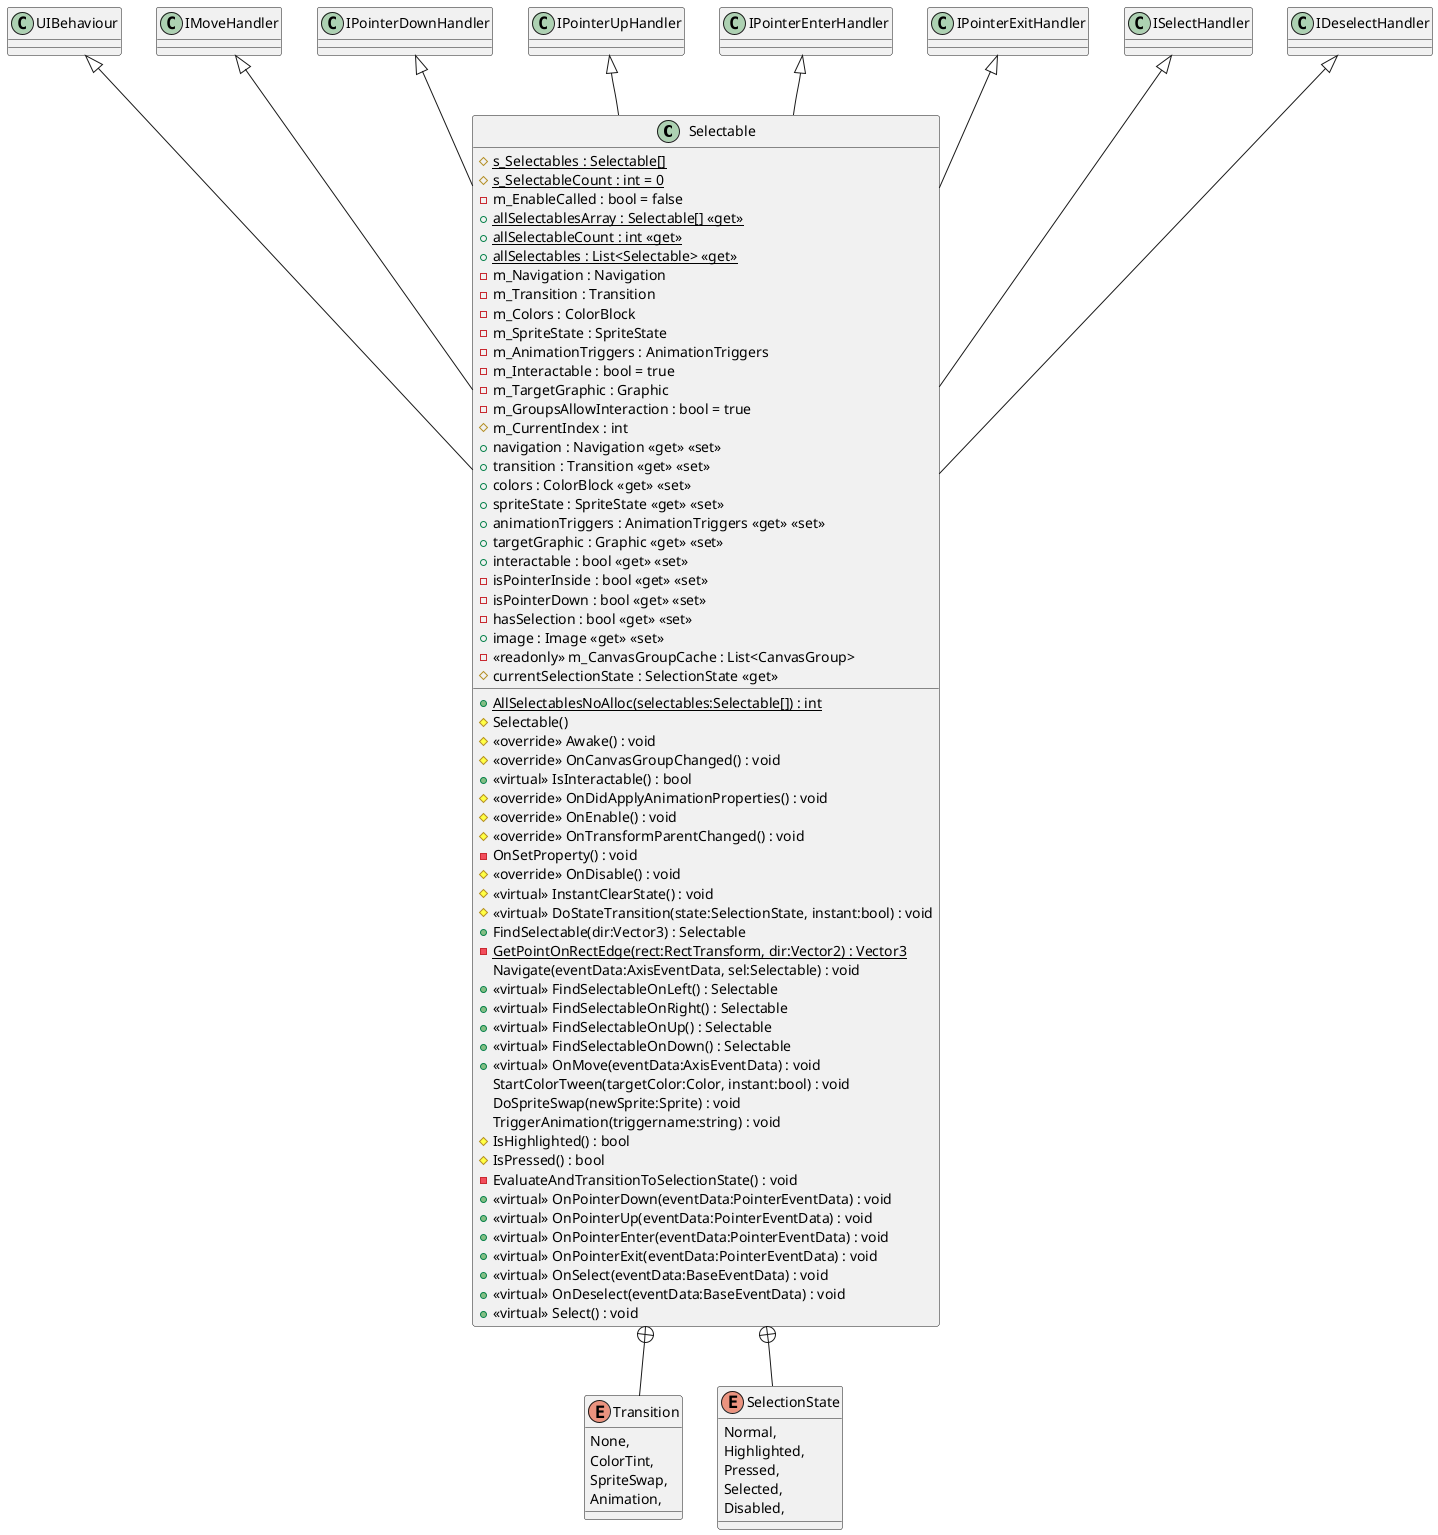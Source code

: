@startuml
class Selectable {
    # {static} s_Selectables : Selectable[]
    # {static} s_SelectableCount : int = 0
    - m_EnableCalled : bool = false
    + {static} allSelectablesArray : Selectable[] <<get>>
    + {static} allSelectableCount : int <<get>>
    + {static} allSelectables : List<Selectable> <<get>>
    + {static} AllSelectablesNoAlloc(selectables:Selectable[]) : int
    - m_Navigation : Navigation
    - m_Transition : Transition
    - m_Colors : ColorBlock
    - m_SpriteState : SpriteState
    - m_AnimationTriggers : AnimationTriggers
    - m_Interactable : bool = true
    - m_TargetGraphic : Graphic
    - m_GroupsAllowInteraction : bool = true
    # m_CurrentIndex : int
    + navigation : Navigation <<get>> <<set>>
    + transition : Transition <<get>> <<set>>
    + colors : ColorBlock <<get>> <<set>>
    + spriteState : SpriteState <<get>> <<set>>
    + animationTriggers : AnimationTriggers <<get>> <<set>>
    + targetGraphic : Graphic <<get>> <<set>>
    + interactable : bool <<get>> <<set>>
    - isPointerInside : bool <<get>> <<set>>
    - isPointerDown : bool <<get>> <<set>>
    - hasSelection : bool <<get>> <<set>>
    # Selectable()
    + image : Image <<get>> <<set>>
    # <<override>> Awake() : void
    - <<readonly>> m_CanvasGroupCache : List<CanvasGroup>
    # <<override>> OnCanvasGroupChanged() : void
    + <<virtual>> IsInteractable() : bool
    # <<override>> OnDidApplyAnimationProperties() : void
    # <<override>> OnEnable() : void
    # <<override>> OnTransformParentChanged() : void
    - OnSetProperty() : void
    # <<override>> OnDisable() : void
    # currentSelectionState : SelectionState <<get>>
    # <<virtual>> InstantClearState() : void
    # <<virtual>> DoStateTransition(state:SelectionState, instant:bool) : void
    + FindSelectable(dir:Vector3) : Selectable
    - {static} GetPointOnRectEdge(rect:RectTransform, dir:Vector2) : Vector3
    Navigate(eventData:AxisEventData, sel:Selectable) : void
    + <<virtual>> FindSelectableOnLeft() : Selectable
    + <<virtual>> FindSelectableOnRight() : Selectable
    + <<virtual>> FindSelectableOnUp() : Selectable
    + <<virtual>> FindSelectableOnDown() : Selectable
    + <<virtual>> OnMove(eventData:AxisEventData) : void
    StartColorTween(targetColor:Color, instant:bool) : void
    DoSpriteSwap(newSprite:Sprite) : void
    TriggerAnimation(triggername:string) : void
    # IsHighlighted() : bool
    # IsPressed() : bool
    - EvaluateAndTransitionToSelectionState() : void
    + <<virtual>> OnPointerDown(eventData:PointerEventData) : void
    + <<virtual>> OnPointerUp(eventData:PointerEventData) : void
    + <<virtual>> OnPointerEnter(eventData:PointerEventData) : void
    + <<virtual>> OnPointerExit(eventData:PointerEventData) : void
    + <<virtual>> OnSelect(eventData:BaseEventData) : void
    + <<virtual>> OnDeselect(eventData:BaseEventData) : void
    + <<virtual>> Select() : void
}
enum Transition {
    None,
    ColorTint,
    SpriteSwap,
    Animation,
}
enum SelectionState {
    Normal,
    Highlighted,
    Pressed,
    Selected,
    Disabled,
}
UIBehaviour <|-- Selectable
IMoveHandler <|-- Selectable
IPointerDownHandler <|-- Selectable
IPointerUpHandler <|-- Selectable
IPointerEnterHandler <|-- Selectable
IPointerExitHandler <|-- Selectable
ISelectHandler <|-- Selectable
IDeselectHandler <|-- Selectable
Selectable +-- Transition
Selectable +-- SelectionState
@enduml
